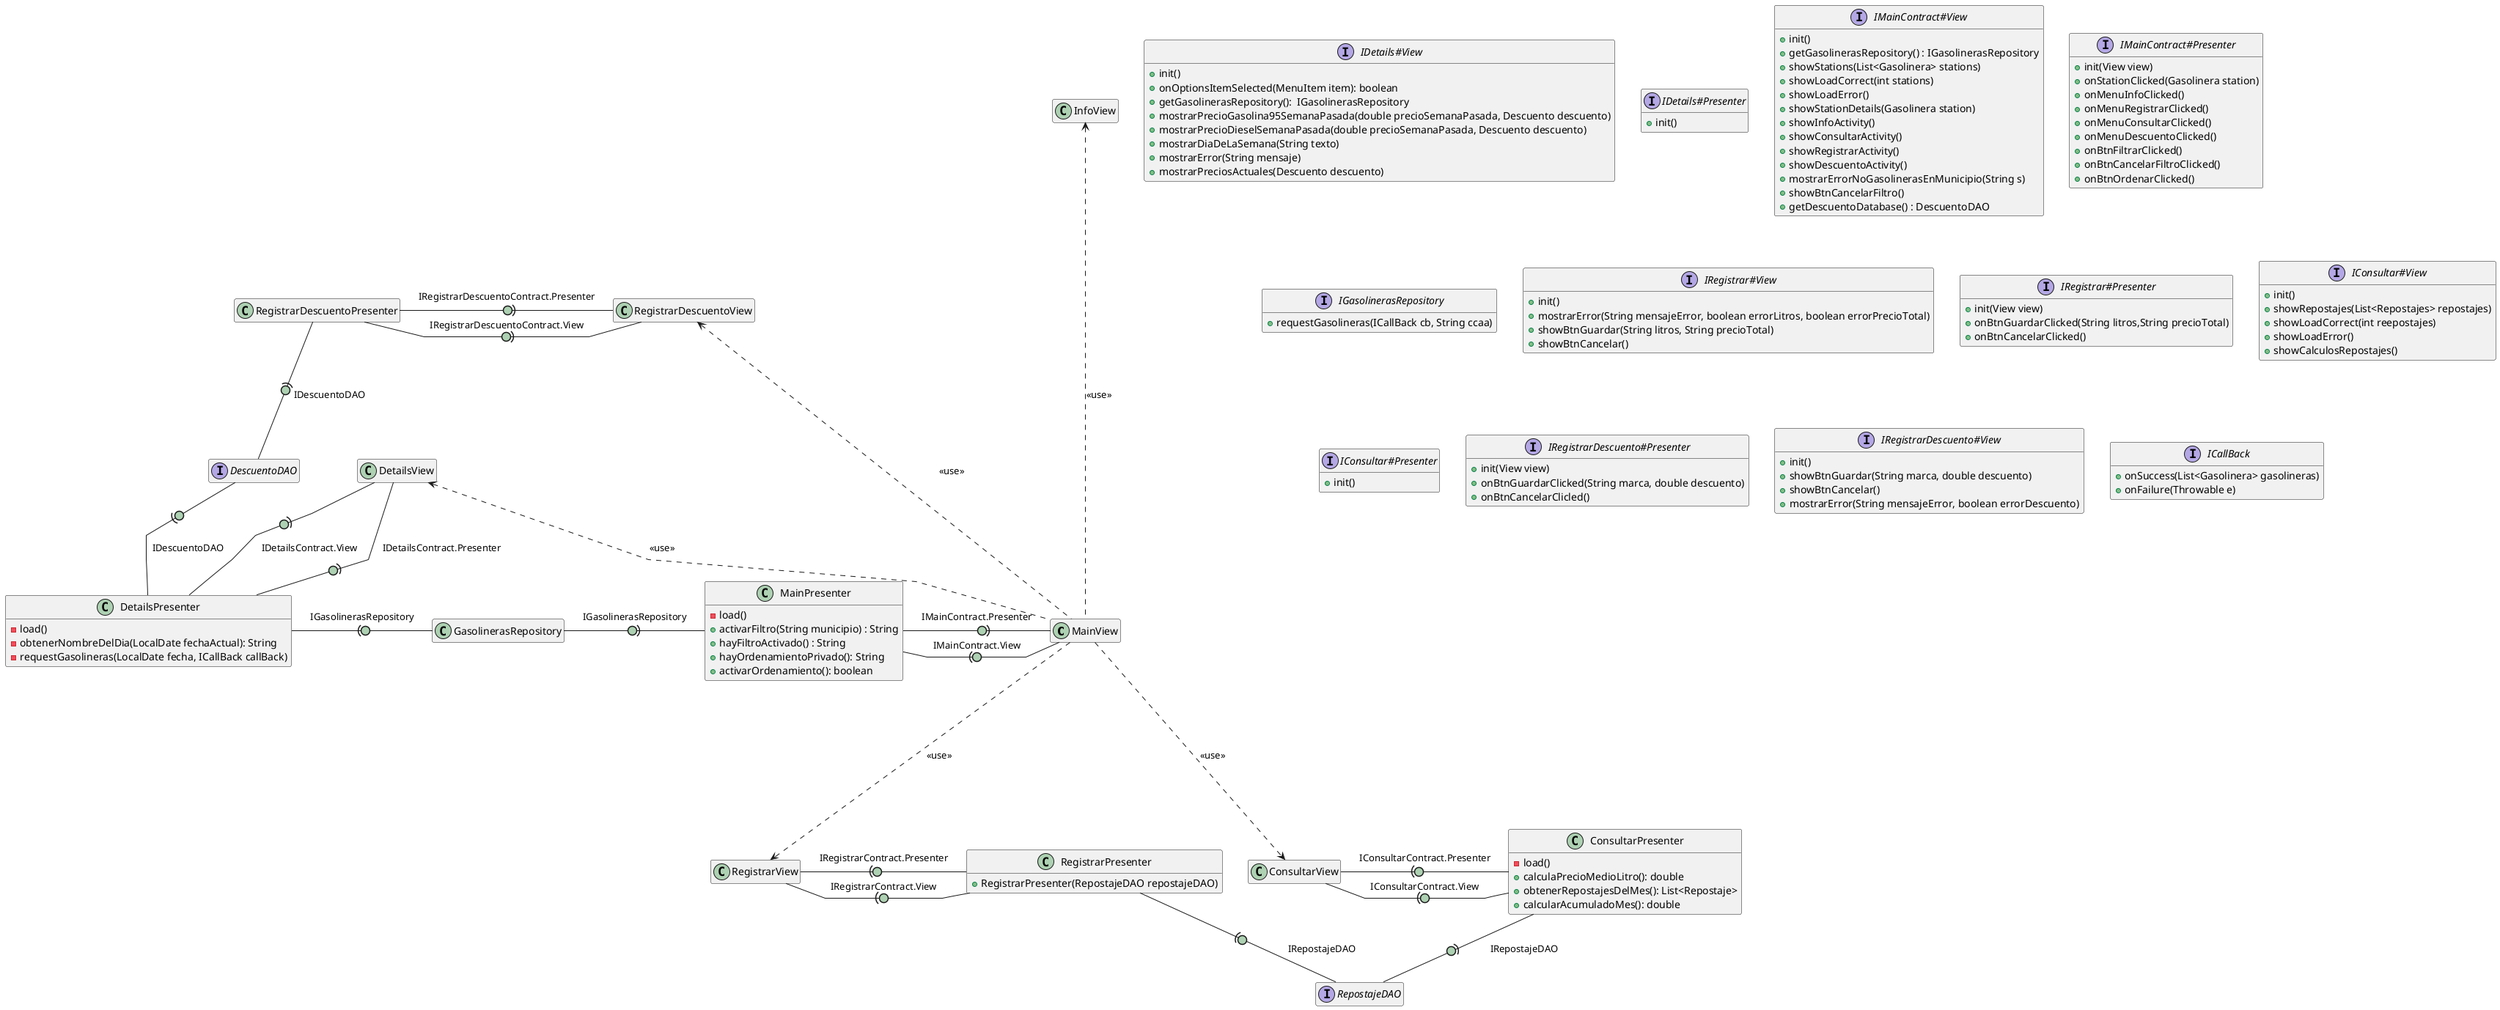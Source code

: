 @startuml
hide empty members
skinparam linetype polyline
skinparam arrowLollipopColor #ADD1B2

MainView -left(0- MainPresenter : IMainContract.Presenter
MainView -left0)- MainPresenter : IMainContract.View
MainView -up..-> InfoView : <<use>>
MainView -down..-> ConsultarView : <<use>>
MainView -down..->RegistrarView : <<use>>
MainView -left..->RegistrarDescuentoView : <<use>>
MainView -left..> DetailsView : <<use>>
MainPresenter -left(0- GasolinerasRepository : IGasolinerasRepository
RegistrarPresenter -down(0- RepostajeDAO : IRepostajeDAO
ConsultarPresenter -down(0- RepostajeDAO : IRepostajeDAO
RegistrarDescuentoPresenter -down(0- DescuentoDAO : IDescuentoDAO
RegistrarView -right(0- RegistrarPresenter : IRegistrarContract.Presenter
RegistrarView -right(0- RegistrarPresenter : IRegistrarContract.View
ConsultarView -right(0- ConsultarPresenter : IConsultarContract.Presenter
ConsultarView -right(0- ConsultarPresenter : IConsultarContract.View
RegistrarDescuentoView -left(0- RegistrarDescuentoPresenter : IRegistrarDescuentoContract.View
RegistrarDescuentoView -left(0- RegistrarDescuentoPresenter : IRegistrarDescuentoContract.Presenter
DetailsView -down(0- DetailsPresenter : IDetailsContract.Presenter
DetailsView -down(0- DetailsPresenter : IDetailsContract.View
DetailsPresenter -up(0- DescuentoDAO : IDescuentoDAO
DetailsPresenter -right(0- GasolinerasRepository : IGasolinerasRepository

class MainPresenter {
    - load()
    + activarFiltro(String municipio) : String
    + hayFiltroActivado() : String 
    + hayOrdenamientoPrivado(): String
    + activarOrdenamiento(): boolean
}

class RegistrarPresenter {
    + RegistrarPresenter(RepostajeDAO repostajeDAO)

}
class ConsultarPresenter {
    - load()
    + calculaPrecioMedioLitro(): double
    + obtenerRepostajesDelMes(): List<Repostaje>
    + calcularAcumuladoMes(): double
}

class RegistrarDescuentoPresenter {
    
}

class DetailsPresenter {
   - load()
   - obtenerNombreDelDia(LocalDate fechaActual): String
   - requestGasolineras(LocalDate fecha, ICallBack callBack)
}


interface IDetails#View {
    + init()
    + onOptionsItemSelected(MenuItem item): boolean
    + getGasolinerasRepository():  IGasolinerasRepository
    + mostrarPrecioGasolina95SemanaPasada(double precioSemanaPasada, Descuento descuento)
    + mostrarPrecioDieselSemanaPasada(double precioSemanaPasada, Descuento descuento)
    + mostrarDiaDeLaSemana(String texto)
    + mostrarError(String mensaje)
    + mostrarPreciosActuales(Descuento descuento)
}


interface IDetails#Presenter {
    + init()
}


interface IMainContract#View {
    + init()
    + getGasolinerasRepository() : IGasolinerasRepository
    + showStations(List<Gasolinera> stations)
    + showLoadCorrect(int stations)
    + showLoadError()
    + showStationDetails(Gasolinera station)
    + showInfoActivity()
    + showConsultarActivity()
    + showRegistrarActivity()
    + showDescuentoActivity()
    + mostrarErrorNoGasolinerasEnMunicipio(String s)
    + showBtnCancelarFiltro()
    + getDescuentoDatabase() : DescuentoDAO

}

interface IMainContract#Presenter {
    + init(View view)
    + onStationClicked(Gasolinera station)
    + onMenuInfoClicked()
    + onMenuRegistrarClicked()
    + onMenuConsultarClicked()
    + onMenuDescuentoClicked()
    + onBtnFiltrarClicked()
    + onBtnCancelarFiltroClicked()
    + onBtnOrdenarClicked()
}

interface IGasolinerasRepository {
    + requestGasolineras(ICallBack cb, String ccaa)
}


interface IRegistrar#View {
    + init()
    + mostrarError(String mensajeError, boolean errorLitros, boolean errorPrecioTotal)
    +showBtnGuardar(String litros, String precioTotal)
    +showBtnCancelar()
}

interface IRegistrar#Presenter {
    + init(View view)
    + onBtnGuardarClicked(String litros,String precioTotal)
    + onBtnCancelarClicked()
}

interface IConsultar#View {
    + init()
    + showRepostajes(List<Repostajes> repostajes)
    + showLoadCorrect(int reepostajes)
    + showLoadError()
    + showCalculosRepostajes()
    
}

interface IConsultar#Presenter {
    + init()
}

interface IRegistrarDescuento#Presenter {
    + init(View view)
    + onBtnGuardarClicked(String marca, double descuento)
    + onBtnCancelarClicled()
}

interface IRegistrarDescuento#View {
    + init()
    + showBtnGuardar(String marca, double descuento)
    + showBtnCancelar()
    + mostrarError(String mensajeError, boolean errorDescuento)
}



interface ICallBack {
    + onSuccess(List<Gasolinera> gasolineras)
    + onFailure(Throwable e)
}

interface RepostajeDAO {
}

interface DescuentoDAO {
}
@enduml
